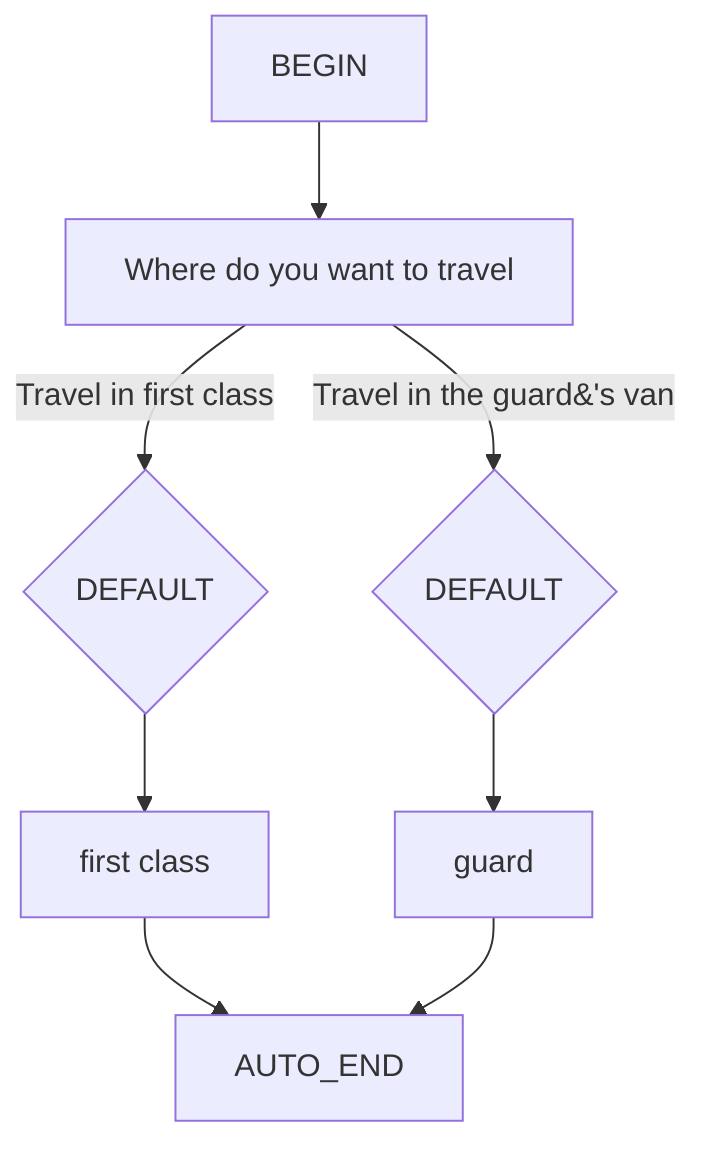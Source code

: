 flowchart TD
    B["Where do you want to travel"]
    C{"DEFAULT"}
    E{"DEFAULT"}
    I["first class"]
    K["guard"]
    B -->|Travel in first class| C
    C --> I
    B -->|Travel in the guard&#39;s van| E
    E --> K
    BEGIN --> B
    I --> AUTO_END
    K --> AUTO_END